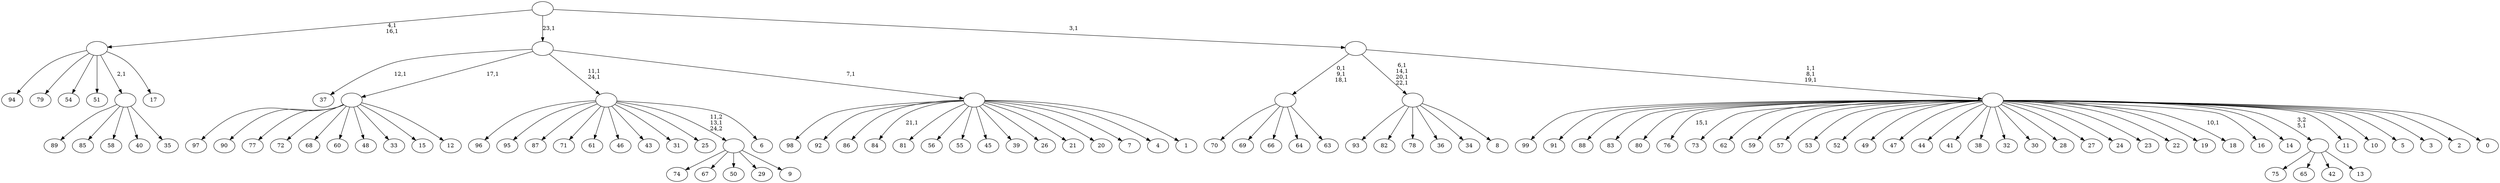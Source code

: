 digraph T {
	125 [label="99"]
	124 [label="98"]
	123 [label="97"]
	122 [label="96"]
	121 [label="95"]
	120 [label="94"]
	119 [label="93"]
	118 [label="92"]
	117 [label="91"]
	116 [label="90"]
	115 [label="89"]
	114 [label="88"]
	113 [label="87"]
	112 [label="86"]
	111 [label="85"]
	110 [label="84"]
	108 [label="83"]
	107 [label="82"]
	106 [label="81"]
	105 [label="80"]
	104 [label="79"]
	103 [label="78"]
	102 [label="77"]
	101 [label="76"]
	99 [label="75"]
	98 [label="74"]
	97 [label="73"]
	96 [label="72"]
	95 [label="71"]
	94 [label="70"]
	93 [label="69"]
	92 [label="68"]
	91 [label="67"]
	90 [label="66"]
	89 [label="65"]
	88 [label="64"]
	87 [label="63"]
	86 [label=""]
	83 [label="62"]
	82 [label="61"]
	81 [label="60"]
	80 [label="59"]
	79 [label="58"]
	78 [label="57"]
	77 [label="56"]
	76 [label="55"]
	75 [label="54"]
	74 [label="53"]
	73 [label="52"]
	72 [label="51"]
	71 [label="50"]
	70 [label="49"]
	69 [label="48"]
	68 [label="47"]
	67 [label="46"]
	66 [label="45"]
	65 [label="44"]
	64 [label="43"]
	63 [label="42"]
	62 [label="41"]
	61 [label="40"]
	60 [label="39"]
	59 [label="38"]
	58 [label="37"]
	56 [label="36"]
	55 [label="35"]
	54 [label=""]
	53 [label="34"]
	52 [label="33"]
	51 [label="32"]
	50 [label="31"]
	49 [label="30"]
	48 [label="29"]
	47 [label="28"]
	46 [label="27"]
	45 [label="26"]
	44 [label="25"]
	43 [label="24"]
	42 [label="23"]
	41 [label="22"]
	40 [label="21"]
	39 [label="20"]
	38 [label="19"]
	37 [label="18"]
	35 [label="17"]
	34 [label=""]
	32 [label="16"]
	31 [label="15"]
	30 [label="14"]
	29 [label="13"]
	28 [label=""]
	27 [label="12"]
	26 [label=""]
	25 [label="11"]
	24 [label="10"]
	23 [label="9"]
	22 [label=""]
	21 [label="8"]
	20 [label=""]
	16 [label="7"]
	15 [label="6"]
	14 [label=""]
	12 [label="5"]
	11 [label="4"]
	10 [label="3"]
	9 [label="2"]
	8 [label="1"]
	7 [label=""]
	6 [label=""]
	5 [label="0"]
	4 [label=""]
	1 [label=""]
	0 [label=""]
	86 -> 94 [label=""]
	86 -> 93 [label=""]
	86 -> 90 [label=""]
	86 -> 88 [label=""]
	86 -> 87 [label=""]
	54 -> 115 [label=""]
	54 -> 111 [label=""]
	54 -> 79 [label=""]
	54 -> 61 [label=""]
	54 -> 55 [label=""]
	34 -> 120 [label=""]
	34 -> 104 [label=""]
	34 -> 75 [label=""]
	34 -> 72 [label=""]
	34 -> 54 [label="2,1"]
	34 -> 35 [label=""]
	28 -> 99 [label=""]
	28 -> 89 [label=""]
	28 -> 63 [label=""]
	28 -> 29 [label=""]
	26 -> 123 [label=""]
	26 -> 116 [label=""]
	26 -> 102 [label=""]
	26 -> 96 [label=""]
	26 -> 92 [label=""]
	26 -> 81 [label=""]
	26 -> 69 [label=""]
	26 -> 52 [label=""]
	26 -> 31 [label=""]
	26 -> 27 [label=""]
	22 -> 98 [label=""]
	22 -> 91 [label=""]
	22 -> 71 [label=""]
	22 -> 48 [label=""]
	22 -> 23 [label=""]
	20 -> 119 [label=""]
	20 -> 107 [label=""]
	20 -> 103 [label=""]
	20 -> 56 [label=""]
	20 -> 53 [label=""]
	20 -> 21 [label=""]
	14 -> 122 [label=""]
	14 -> 121 [label=""]
	14 -> 113 [label=""]
	14 -> 95 [label=""]
	14 -> 82 [label=""]
	14 -> 67 [label=""]
	14 -> 64 [label=""]
	14 -> 50 [label=""]
	14 -> 44 [label=""]
	14 -> 22 [label="11,2\n13,1\n24,2"]
	14 -> 15 [label=""]
	7 -> 110 [label="21,1"]
	7 -> 124 [label=""]
	7 -> 118 [label=""]
	7 -> 112 [label=""]
	7 -> 106 [label=""]
	7 -> 77 [label=""]
	7 -> 76 [label=""]
	7 -> 66 [label=""]
	7 -> 60 [label=""]
	7 -> 45 [label=""]
	7 -> 40 [label=""]
	7 -> 39 [label=""]
	7 -> 16 [label=""]
	7 -> 11 [label=""]
	7 -> 8 [label=""]
	6 -> 14 [label="11,1\n24,1"]
	6 -> 58 [label="12,1"]
	6 -> 26 [label="17,1"]
	6 -> 7 [label="7,1"]
	4 -> 37 [label="10,1"]
	4 -> 101 [label="15,1"]
	4 -> 125 [label=""]
	4 -> 117 [label=""]
	4 -> 114 [label=""]
	4 -> 108 [label=""]
	4 -> 105 [label=""]
	4 -> 97 [label=""]
	4 -> 83 [label=""]
	4 -> 80 [label=""]
	4 -> 78 [label=""]
	4 -> 74 [label=""]
	4 -> 73 [label=""]
	4 -> 70 [label=""]
	4 -> 68 [label=""]
	4 -> 65 [label=""]
	4 -> 62 [label=""]
	4 -> 59 [label=""]
	4 -> 51 [label=""]
	4 -> 49 [label=""]
	4 -> 47 [label=""]
	4 -> 46 [label=""]
	4 -> 43 [label=""]
	4 -> 42 [label=""]
	4 -> 41 [label=""]
	4 -> 38 [label=""]
	4 -> 32 [label=""]
	4 -> 30 [label=""]
	4 -> 28 [label="3,2\n5,1"]
	4 -> 25 [label=""]
	4 -> 24 [label=""]
	4 -> 12 [label=""]
	4 -> 10 [label=""]
	4 -> 9 [label=""]
	4 -> 5 [label=""]
	1 -> 4 [label="1,1\n8,1\n19,1"]
	1 -> 20 [label="6,1\n14,1\n20,1\n22,1"]
	1 -> 86 [label="0,1\n9,1\n18,1"]
	0 -> 34 [label="4,1\n16,1"]
	0 -> 6 [label="23,1"]
	0 -> 1 [label="3,1"]
}
